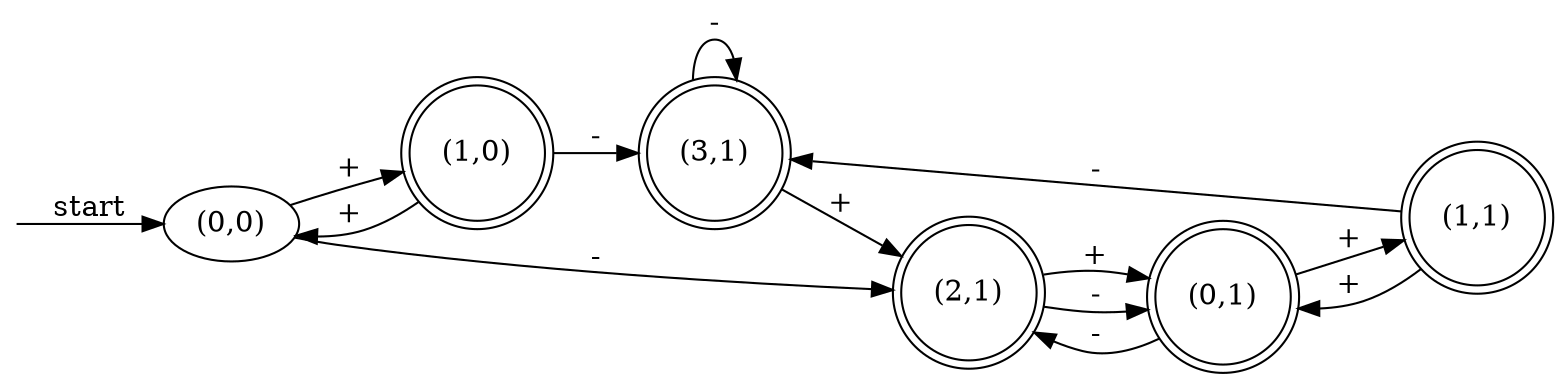 digraph dfa {
    rankdir = LR;
    __start [style = invis, shape = point];
    __start -> "(0,0)" [ label = "start" ];
    node [shape = doublecircle]; "(1,0)" "(3,1)" "(2,1)" "(0,1)" "(1,1)"
    node [shape = circle];
    "(2,1)" -> "(0,1)" [ label = "+" ];
    "(2,1)" -> "(0,1)" [ label = "-" ];
    "(0,1)" -> "(1,1)" [ label = "+" ];
    "(0,1)" -> "(2,1)" [ label = "-" ];
    "(0,0)" -> "(1,0)" [ label = "+" ];
    "(0,0)" -> "(2,1)" [ label = "-" ];
    "(1,1)" -> "(0,1)" [ label = "+" ];
    "(1,1)" -> "(3,1)" [ label = "-" ];
    "(1,0)" -> "(0,0)" [ label = "+" ];
    "(1,0)" -> "(3,1)" [ label = "-" ];
    "(3,1)" -> "(2,1)" [ label = "+" ];
    "(3,1)" -> "(3,1)" [ label = "-" ];
}

